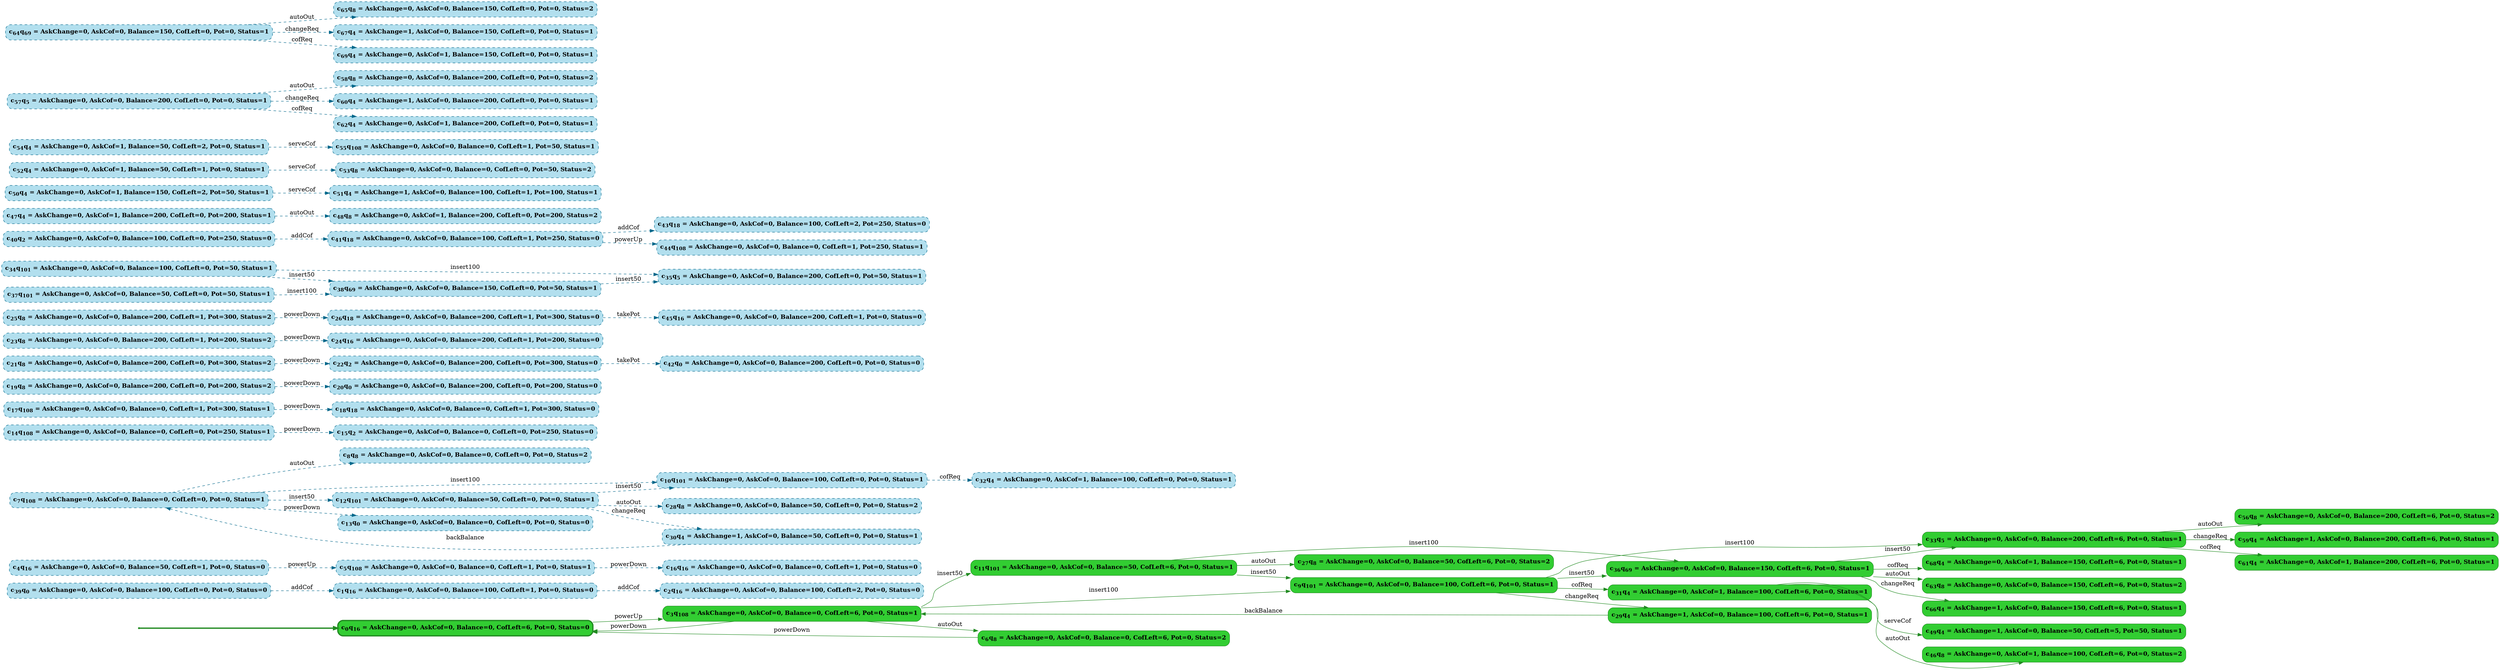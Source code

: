 digraph g {

	rankdir="LR"

	__invisible__[shape="point", color="forestgreen"]
	c0q16[label=<<b>c<sub>0</sub>q<sub>16</sub> = AskChange=0, AskCof=0, Balance=0, CofLeft=6, Pot=0, Status=0</b>>, shape="box", style="rounded, filled", fillcolor="limegreen", color="forestgreen", penwidth=3] // Initial
	c3q108[label=<<b>c<sub>3</sub>q<sub>108</sub> = AskChange=0, AskCof=0, Balance=0, CofLeft=6, Pot=0, Status=1</b>>, shape="box", style="rounded, filled", fillcolor="limegreen", color="forestgreen"]
	c6q8[label=<<b>c<sub>6</sub>q<sub>8</sub> = AskChange=0, AskCof=0, Balance=0, CofLeft=6, Pot=0, Status=2</b>>, shape="box", style="rounded, filled", fillcolor="limegreen", color="forestgreen"]
	c9q101[label=<<b>c<sub>9</sub>q<sub>101</sub> = AskChange=0, AskCof=0, Balance=100, CofLeft=6, Pot=0, Status=1</b>>, shape="box", style="rounded, filled", fillcolor="limegreen", color="forestgreen"]
	c29q4[label=<<b>c<sub>29</sub>q<sub>4</sub> = AskChange=1, AskCof=0, Balance=100, CofLeft=6, Pot=0, Status=1</b>>, shape="box", style="rounded, filled", fillcolor="limegreen", color="forestgreen"]
	c31q4[label=<<b>c<sub>31</sub>q<sub>4</sub> = AskChange=0, AskCof=1, Balance=100, CofLeft=6, Pot=0, Status=1</b>>, shape="box", style="rounded, filled", fillcolor="limegreen", color="forestgreen"]
	c46q8[label=<<b>c<sub>46</sub>q<sub>8</sub> = AskChange=0, AskCof=1, Balance=100, CofLeft=6, Pot=0, Status=2</b>>, shape="box", style="rounded, filled", fillcolor="limegreen", color="forestgreen"]
	c49q4[label=<<b>c<sub>49</sub>q<sub>4</sub> = AskChange=1, AskCof=0, Balance=50, CofLeft=5, Pot=50, Status=1</b>>, shape="box", style="rounded, filled", fillcolor="limegreen", color="forestgreen"]
	c33q5[label=<<b>c<sub>33</sub>q<sub>5</sub> = AskChange=0, AskCof=0, Balance=200, CofLeft=6, Pot=0, Status=1</b>>, shape="box", style="rounded, filled", fillcolor="limegreen", color="forestgreen"]
	c56q8[label=<<b>c<sub>56</sub>q<sub>8</sub> = AskChange=0, AskCof=0, Balance=200, CofLeft=6, Pot=0, Status=2</b>>, shape="box", style="rounded, filled", fillcolor="limegreen", color="forestgreen"]
	c59q4[label=<<b>c<sub>59</sub>q<sub>4</sub> = AskChange=1, AskCof=0, Balance=200, CofLeft=6, Pot=0, Status=1</b>>, shape="box", style="rounded, filled", fillcolor="limegreen", color="forestgreen"]
	c61q4[label=<<b>c<sub>61</sub>q<sub>4</sub> = AskChange=0, AskCof=1, Balance=200, CofLeft=6, Pot=0, Status=1</b>>, shape="box", style="rounded, filled", fillcolor="limegreen", color="forestgreen"]
	c36q69[label=<<b>c<sub>36</sub>q<sub>69</sub> = AskChange=0, AskCof=0, Balance=150, CofLeft=6, Pot=0, Status=1</b>>, shape="box", style="rounded, filled", fillcolor="limegreen", color="forestgreen"]
	c63q8[label=<<b>c<sub>63</sub>q<sub>8</sub> = AskChange=0, AskCof=0, Balance=150, CofLeft=6, Pot=0, Status=2</b>>, shape="box", style="rounded, filled", fillcolor="limegreen", color="forestgreen"]
	c66q4[label=<<b>c<sub>66</sub>q<sub>4</sub> = AskChange=1, AskCof=0, Balance=150, CofLeft=6, Pot=0, Status=1</b>>, shape="box", style="rounded, filled", fillcolor="limegreen", color="forestgreen"]
	c68q4[label=<<b>c<sub>68</sub>q<sub>4</sub> = AskChange=0, AskCof=1, Balance=150, CofLeft=6, Pot=0, Status=1</b>>, shape="box", style="rounded, filled", fillcolor="limegreen", color="forestgreen"]
	c11q101[label=<<b>c<sub>11</sub>q<sub>101</sub> = AskChange=0, AskCof=0, Balance=50, CofLeft=6, Pot=0, Status=1</b>>, shape="box", style="rounded, filled", fillcolor="limegreen", color="forestgreen"]
	c27q8[label=<<b>c<sub>27</sub>q<sub>8</sub> = AskChange=0, AskCof=0, Balance=50, CofLeft=6, Pot=0, Status=2</b>>, shape="box", style="rounded, filled", fillcolor="limegreen", color="forestgreen"]
	c1q16[label=<<b>c<sub>1</sub>q<sub>16</sub> = AskChange=0, AskCof=0, Balance=100, CofLeft=1, Pot=0, Status=0</b>>, shape="box", style="rounded, filled, dashed", fillcolor="lightblue2", color="deepskyblue4"]
	c2q16[label=<<b>c<sub>2</sub>q<sub>16</sub> = AskChange=0, AskCof=0, Balance=100, CofLeft=2, Pot=0, Status=0</b>>, shape="box", style="rounded, filled, dashed", fillcolor="lightblue2", color="deepskyblue4"]
	c4q16[label=<<b>c<sub>4</sub>q<sub>16</sub> = AskChange=0, AskCof=0, Balance=50, CofLeft=1, Pot=0, Status=0</b>>, shape="box", style="rounded, filled, dashed", fillcolor="lightblue2", color="deepskyblue4"]
	c5q108[label=<<b>c<sub>5</sub>q<sub>108</sub> = AskChange=0, AskCof=0, Balance=0, CofLeft=1, Pot=0, Status=1</b>>, shape="box", style="rounded, filled, dashed", fillcolor="lightblue2", color="deepskyblue4"]
	c7q108[label=<<b>c<sub>7</sub>q<sub>108</sub> = AskChange=0, AskCof=0, Balance=0, CofLeft=0, Pot=0, Status=1</b>>, shape="box", style="rounded, filled, dashed", fillcolor="lightblue2", color="deepskyblue4"]
	c8q8[label=<<b>c<sub>8</sub>q<sub>8</sub> = AskChange=0, AskCof=0, Balance=0, CofLeft=0, Pot=0, Status=2</b>>, shape="box", style="rounded, filled, dashed", fillcolor="lightblue2", color="deepskyblue4"]
	c10q101[label=<<b>c<sub>10</sub>q<sub>101</sub> = AskChange=0, AskCof=0, Balance=100, CofLeft=0, Pot=0, Status=1</b>>, shape="box", style="rounded, filled, dashed", fillcolor="lightblue2", color="deepskyblue4"]
	c12q101[label=<<b>c<sub>12</sub>q<sub>101</sub> = AskChange=0, AskCof=0, Balance=50, CofLeft=0, Pot=0, Status=1</b>>, shape="box", style="rounded, filled, dashed", fillcolor="lightblue2", color="deepskyblue4"]
	c13q0[label=<<b>c<sub>13</sub>q<sub>0</sub> = AskChange=0, AskCof=0, Balance=0, CofLeft=0, Pot=0, Status=0</b>>, shape="box", style="rounded, filled, dashed", fillcolor="lightblue2", color="deepskyblue4"]
	c14q108[label=<<b>c<sub>14</sub>q<sub>108</sub> = AskChange=0, AskCof=0, Balance=0, CofLeft=0, Pot=250, Status=1</b>>, shape="box", style="rounded, filled, dashed", fillcolor="lightblue2", color="deepskyblue4"]
	c15q2[label=<<b>c<sub>15</sub>q<sub>2</sub> = AskChange=0, AskCof=0, Balance=0, CofLeft=0, Pot=250, Status=0</b>>, shape="box", style="rounded, filled, dashed", fillcolor="lightblue2", color="deepskyblue4"]
	c16q16[label=<<b>c<sub>16</sub>q<sub>16</sub> = AskChange=0, AskCof=0, Balance=0, CofLeft=1, Pot=0, Status=0</b>>, shape="box", style="rounded, filled, dashed", fillcolor="lightblue2", color="deepskyblue4"]
	c17q108[label=<<b>c<sub>17</sub>q<sub>108</sub> = AskChange=0, AskCof=0, Balance=0, CofLeft=1, Pot=300, Status=1</b>>, shape="box", style="rounded, filled, dashed", fillcolor="lightblue2", color="deepskyblue4"]
	c18q18[label=<<b>c<sub>18</sub>q<sub>18</sub> = AskChange=0, AskCof=0, Balance=0, CofLeft=1, Pot=300, Status=0</b>>, shape="box", style="rounded, filled, dashed", fillcolor="lightblue2", color="deepskyblue4"]
	c19q8[label=<<b>c<sub>19</sub>q<sub>8</sub> = AskChange=0, AskCof=0, Balance=200, CofLeft=0, Pot=200, Status=2</b>>, shape="box", style="rounded, filled, dashed", fillcolor="lightblue2", color="deepskyblue4"]
	c20q0[label=<<b>c<sub>20</sub>q<sub>0</sub> = AskChange=0, AskCof=0, Balance=200, CofLeft=0, Pot=200, Status=0</b>>, shape="box", style="rounded, filled, dashed", fillcolor="lightblue2", color="deepskyblue4"]
	c21q8[label=<<b>c<sub>21</sub>q<sub>8</sub> = AskChange=0, AskCof=0, Balance=200, CofLeft=0, Pot=300, Status=2</b>>, shape="box", style="rounded, filled, dashed", fillcolor="lightblue2", color="deepskyblue4"]
	c22q2[label=<<b>c<sub>22</sub>q<sub>2</sub> = AskChange=0, AskCof=0, Balance=200, CofLeft=0, Pot=300, Status=0</b>>, shape="box", style="rounded, filled, dashed", fillcolor="lightblue2", color="deepskyblue4"]
	c23q8[label=<<b>c<sub>23</sub>q<sub>8</sub> = AskChange=0, AskCof=0, Balance=200, CofLeft=1, Pot=200, Status=2</b>>, shape="box", style="rounded, filled, dashed", fillcolor="lightblue2", color="deepskyblue4"]
	c24q16[label=<<b>c<sub>24</sub>q<sub>16</sub> = AskChange=0, AskCof=0, Balance=200, CofLeft=1, Pot=200, Status=0</b>>, shape="box", style="rounded, filled, dashed", fillcolor="lightblue2", color="deepskyblue4"]
	c25q8[label=<<b>c<sub>25</sub>q<sub>8</sub> = AskChange=0, AskCof=0, Balance=200, CofLeft=1, Pot=300, Status=2</b>>, shape="box", style="rounded, filled, dashed", fillcolor="lightblue2", color="deepskyblue4"]
	c26q18[label=<<b>c<sub>26</sub>q<sub>18</sub> = AskChange=0, AskCof=0, Balance=200, CofLeft=1, Pot=300, Status=0</b>>, shape="box", style="rounded, filled, dashed", fillcolor="lightblue2", color="deepskyblue4"]
	c28q8[label=<<b>c<sub>28</sub>q<sub>8</sub> = AskChange=0, AskCof=0, Balance=50, CofLeft=0, Pot=0, Status=2</b>>, shape="box", style="rounded, filled, dashed", fillcolor="lightblue2", color="deepskyblue4"]
	c30q4[label=<<b>c<sub>30</sub>q<sub>4</sub> = AskChange=1, AskCof=0, Balance=50, CofLeft=0, Pot=0, Status=1</b>>, shape="box", style="rounded, filled, dashed", fillcolor="lightblue2", color="deepskyblue4"]
	c32q4[label=<<b>c<sub>32</sub>q<sub>4</sub> = AskChange=0, AskCof=1, Balance=100, CofLeft=0, Pot=0, Status=1</b>>, shape="box", style="rounded, filled, dashed", fillcolor="lightblue2", color="deepskyblue4"]
	c34q101[label=<<b>c<sub>34</sub>q<sub>101</sub> = AskChange=0, AskCof=0, Balance=100, CofLeft=0, Pot=50, Status=1</b>>, shape="box", style="rounded, filled, dashed", fillcolor="lightblue2", color="deepskyblue4"]
	c35q5[label=<<b>c<sub>35</sub>q<sub>5</sub> = AskChange=0, AskCof=0, Balance=200, CofLeft=0, Pot=50, Status=1</b>>, shape="box", style="rounded, filled, dashed", fillcolor="lightblue2", color="deepskyblue4"]
	c37q101[label=<<b>c<sub>37</sub>q<sub>101</sub> = AskChange=0, AskCof=0, Balance=50, CofLeft=0, Pot=50, Status=1</b>>, shape="box", style="rounded, filled, dashed", fillcolor="lightblue2", color="deepskyblue4"]
	c38q69[label=<<b>c<sub>38</sub>q<sub>69</sub> = AskChange=0, AskCof=0, Balance=150, CofLeft=0, Pot=50, Status=1</b>>, shape="box", style="rounded, filled, dashed", fillcolor="lightblue2", color="deepskyblue4"]
	c39q0[label=<<b>c<sub>39</sub>q<sub>0</sub> = AskChange=0, AskCof=0, Balance=100, CofLeft=0, Pot=0, Status=0</b>>, shape="box", style="rounded, filled, dashed", fillcolor="lightblue2", color="deepskyblue4"]
	c40q2[label=<<b>c<sub>40</sub>q<sub>2</sub> = AskChange=0, AskCof=0, Balance=100, CofLeft=0, Pot=250, Status=0</b>>, shape="box", style="rounded, filled, dashed", fillcolor="lightblue2", color="deepskyblue4"]
	c41q18[label=<<b>c<sub>41</sub>q<sub>18</sub> = AskChange=0, AskCof=0, Balance=100, CofLeft=1, Pot=250, Status=0</b>>, shape="box", style="rounded, filled, dashed", fillcolor="lightblue2", color="deepskyblue4"]
	c42q0[label=<<b>c<sub>42</sub>q<sub>0</sub> = AskChange=0, AskCof=0, Balance=200, CofLeft=0, Pot=0, Status=0</b>>, shape="box", style="rounded, filled, dashed", fillcolor="lightblue2", color="deepskyblue4"]
	c43q18[label=<<b>c<sub>43</sub>q<sub>18</sub> = AskChange=0, AskCof=0, Balance=100, CofLeft=2, Pot=250, Status=0</b>>, shape="box", style="rounded, filled, dashed", fillcolor="lightblue2", color="deepskyblue4"]
	c44q108[label=<<b>c<sub>44</sub>q<sub>108</sub> = AskChange=0, AskCof=0, Balance=0, CofLeft=1, Pot=250, Status=1</b>>, shape="box", style="rounded, filled, dashed", fillcolor="lightblue2", color="deepskyblue4"]
	c45q16[label=<<b>c<sub>45</sub>q<sub>16</sub> = AskChange=0, AskCof=0, Balance=200, CofLeft=1, Pot=0, Status=0</b>>, shape="box", style="rounded, filled, dashed", fillcolor="lightblue2", color="deepskyblue4"]
	c47q4[label=<<b>c<sub>47</sub>q<sub>4</sub> = AskChange=0, AskCof=1, Balance=200, CofLeft=0, Pot=200, Status=1</b>>, shape="box", style="rounded, filled, dashed", fillcolor="lightblue2", color="deepskyblue4"]
	c48q8[label=<<b>c<sub>48</sub>q<sub>8</sub> = AskChange=0, AskCof=1, Balance=200, CofLeft=0, Pot=200, Status=2</b>>, shape="box", style="rounded, filled, dashed", fillcolor="lightblue2", color="deepskyblue4"]
	c50q4[label=<<b>c<sub>50</sub>q<sub>4</sub> = AskChange=0, AskCof=1, Balance=150, CofLeft=2, Pot=50, Status=1</b>>, shape="box", style="rounded, filled, dashed", fillcolor="lightblue2", color="deepskyblue4"]
	c51q4[label=<<b>c<sub>51</sub>q<sub>4</sub> = AskChange=1, AskCof=0, Balance=100, CofLeft=1, Pot=100, Status=1</b>>, shape="box", style="rounded, filled, dashed", fillcolor="lightblue2", color="deepskyblue4"]
	c52q4[label=<<b>c<sub>52</sub>q<sub>4</sub> = AskChange=0, AskCof=1, Balance=50, CofLeft=1, Pot=0, Status=1</b>>, shape="box", style="rounded, filled, dashed", fillcolor="lightblue2", color="deepskyblue4"]
	c53q8[label=<<b>c<sub>53</sub>q<sub>8</sub> = AskChange=0, AskCof=0, Balance=0, CofLeft=0, Pot=50, Status=2</b>>, shape="box", style="rounded, filled, dashed", fillcolor="lightblue2", color="deepskyblue4"]
	c54q4[label=<<b>c<sub>54</sub>q<sub>4</sub> = AskChange=0, AskCof=1, Balance=50, CofLeft=2, Pot=0, Status=1</b>>, shape="box", style="rounded, filled, dashed", fillcolor="lightblue2", color="deepskyblue4"]
	c55q108[label=<<b>c<sub>55</sub>q<sub>108</sub> = AskChange=0, AskCof=0, Balance=0, CofLeft=1, Pot=50, Status=1</b>>, shape="box", style="rounded, filled, dashed", fillcolor="lightblue2", color="deepskyblue4"]
	c57q5[label=<<b>c<sub>57</sub>q<sub>5</sub> = AskChange=0, AskCof=0, Balance=200, CofLeft=0, Pot=0, Status=1</b>>, shape="box", style="rounded, filled, dashed", fillcolor="lightblue2", color="deepskyblue4"]
	c58q8[label=<<b>c<sub>58</sub>q<sub>8</sub> = AskChange=0, AskCof=0, Balance=200, CofLeft=0, Pot=0, Status=2</b>>, shape="box", style="rounded, filled, dashed", fillcolor="lightblue2", color="deepskyblue4"]
	c60q4[label=<<b>c<sub>60</sub>q<sub>4</sub> = AskChange=1, AskCof=0, Balance=200, CofLeft=0, Pot=0, Status=1</b>>, shape="box", style="rounded, filled, dashed", fillcolor="lightblue2", color="deepskyblue4"]
	c62q4[label=<<b>c<sub>62</sub>q<sub>4</sub> = AskChange=0, AskCof=1, Balance=200, CofLeft=0, Pot=0, Status=1</b>>, shape="box", style="rounded, filled, dashed", fillcolor="lightblue2", color="deepskyblue4"]
	c64q69[label=<<b>c<sub>64</sub>q<sub>69</sub> = AskChange=0, AskCof=0, Balance=150, CofLeft=0, Pot=0, Status=1</b>>, shape="box", style="rounded, filled, dashed", fillcolor="lightblue2", color="deepskyblue4"]
	c65q8[label=<<b>c<sub>65</sub>q<sub>8</sub> = AskChange=0, AskCof=0, Balance=150, CofLeft=0, Pot=0, Status=2</b>>, shape="box", style="rounded, filled, dashed", fillcolor="lightblue2", color="deepskyblue4"]
	c67q4[label=<<b>c<sub>67</sub>q<sub>4</sub> = AskChange=1, AskCof=0, Balance=150, CofLeft=0, Pot=0, Status=1</b>>, shape="box", style="rounded, filled, dashed", fillcolor="lightblue2", color="deepskyblue4"]
	c69q4[label=<<b>c<sub>69</sub>q<sub>4</sub> = AskChange=0, AskCof=1, Balance=150, CofLeft=0, Pot=0, Status=1</b>>, shape="box", style="rounded, filled, dashed", fillcolor="lightblue2", color="deepskyblue4"]

	__invisible__ -> c0q16[penwidth=3, color="forestgreen"]
	c0q16 -> c3q108[label=<powerUp>, color="forestgreen"]
	c3q108 -> c6q8[label=<autoOut>, color="forestgreen"]
	c6q8 -> c0q16[label=<powerDown>, color="forestgreen"]
	c3q108 -> c9q101[label=<insert100>, color="forestgreen"]
	c9q101 -> c29q4[label=<changeReq>, color="forestgreen"]
	c29q4 -> c3q108[label=<backBalance>, color="forestgreen"]
	c9q101 -> c31q4[label=<cofReq>, color="forestgreen"]
	c31q4 -> c46q8[label=<autoOut>, color="forestgreen"]
	c31q4 -> c49q4[label=<serveCof>, color="forestgreen"]
	c9q101 -> c33q5[label=<insert100>, color="forestgreen"]
	c33q5 -> c56q8[label=<autoOut>, color="forestgreen"]
	c33q5 -> c59q4[label=<changeReq>, color="forestgreen"]
	c33q5 -> c61q4[label=<cofReq>, color="forestgreen"]
	c9q101 -> c36q69[label=<insert50>, color="forestgreen"]
	c36q69 -> c63q8[label=<autoOut>, color="forestgreen"]
	c36q69 -> c66q4[label=<changeReq>, color="forestgreen"]
	c36q69 -> c68q4[label=<cofReq>, color="forestgreen"]
	c36q69 -> c33q5[label=<insert50>, color="forestgreen"]
	c3q108 -> c11q101[label=<insert50>, color="forestgreen"]
	c11q101 -> c27q8[label=<autoOut>, color="forestgreen"]
	c11q101 -> c36q69[label=<insert100>, color="forestgreen"]
	c11q101 -> c9q101[label=<insert50>, color="forestgreen"]
	c3q108 -> c0q16[label=<powerDown>, color="forestgreen"]
	c1q16 -> c2q16[label=<addCof>, color="deepskyblue4", style="dashed"]
	c4q16 -> c5q108[label=<powerUp>, color="deepskyblue4", style="dashed"]
	c7q108 -> c8q8[label=<autoOut>, color="deepskyblue4", style="dashed"]
	c7q108 -> c10q101[label=<insert100>, color="deepskyblue4", style="dashed"]
	c7q108 -> c12q101[label=<insert50>, color="deepskyblue4", style="dashed"]
	c7q108 -> c13q0[label=<powerDown>, color="deepskyblue4", style="dashed"]
	c14q108 -> c15q2[label=<powerDown>, color="deepskyblue4", style="dashed"]
	c5q108 -> c16q16[label=<powerDown>, color="deepskyblue4", style="dashed"]
	c17q108 -> c18q18[label=<powerDown>, color="deepskyblue4", style="dashed"]
	c19q8 -> c20q0[label=<powerDown>, color="deepskyblue4", style="dashed"]
	c21q8 -> c22q2[label=<powerDown>, color="deepskyblue4", style="dashed"]
	c23q8 -> c24q16[label=<powerDown>, color="deepskyblue4", style="dashed"]
	c25q8 -> c26q18[label=<powerDown>, color="deepskyblue4", style="dashed"]
	c12q101 -> c28q8[label=<autoOut>, color="deepskyblue4", style="dashed"]
	c12q101 -> c30q4[label=<changeReq>, color="deepskyblue4", style="dashed"]
	c10q101 -> c32q4[label=<cofReq>, color="deepskyblue4", style="dashed"]
	c34q101 -> c35q5[label=<insert100>, color="deepskyblue4", style="dashed"]
	c37q101 -> c38q69[label=<insert100>, color="deepskyblue4", style="dashed"]
	c12q101 -> c10q101[label=<insert50>, color="deepskyblue4", style="dashed"]
	c34q101 -> c38q69[label=<insert50>, color="deepskyblue4", style="dashed"]
	c39q0 -> c1q16[label=<addCof>, color="deepskyblue4", style="dashed"]
	c40q2 -> c41q18[label=<addCof>, color="deepskyblue4", style="dashed"]
	c22q2 -> c42q0[label=<takePot>, color="deepskyblue4", style="dashed"]
	c41q18 -> c43q18[label=<addCof>, color="deepskyblue4", style="dashed"]
	c41q18 -> c44q108[label=<powerUp>, color="deepskyblue4", style="dashed"]
	c26q18 -> c45q16[label=<takePot>, color="deepskyblue4", style="dashed"]
	c47q4 -> c48q8[label=<autoOut>, color="deepskyblue4", style="dashed"]
	c30q4 -> c7q108[label=<backBalance>, color="deepskyblue4", style="dashed"]
	c50q4 -> c51q4[label=<serveCof>, color="deepskyblue4", style="dashed"]
	c52q4 -> c53q8[label=<serveCof>, color="deepskyblue4", style="dashed"]
	c54q4 -> c55q108[label=<serveCof>, color="deepskyblue4", style="dashed"]
	c57q5 -> c58q8[label=<autoOut>, color="deepskyblue4", style="dashed"]
	c57q5 -> c60q4[label=<changeReq>, color="deepskyblue4", style="dashed"]
	c57q5 -> c62q4[label=<cofReq>, color="deepskyblue4", style="dashed"]
	c64q69 -> c65q8[label=<autoOut>, color="deepskyblue4", style="dashed"]
	c64q69 -> c67q4[label=<changeReq>, color="deepskyblue4", style="dashed"]
	c64q69 -> c69q4[label=<cofReq>, color="deepskyblue4", style="dashed"]
	c38q69 -> c35q5[label=<insert50>, color="deepskyblue4", style="dashed"]

}

